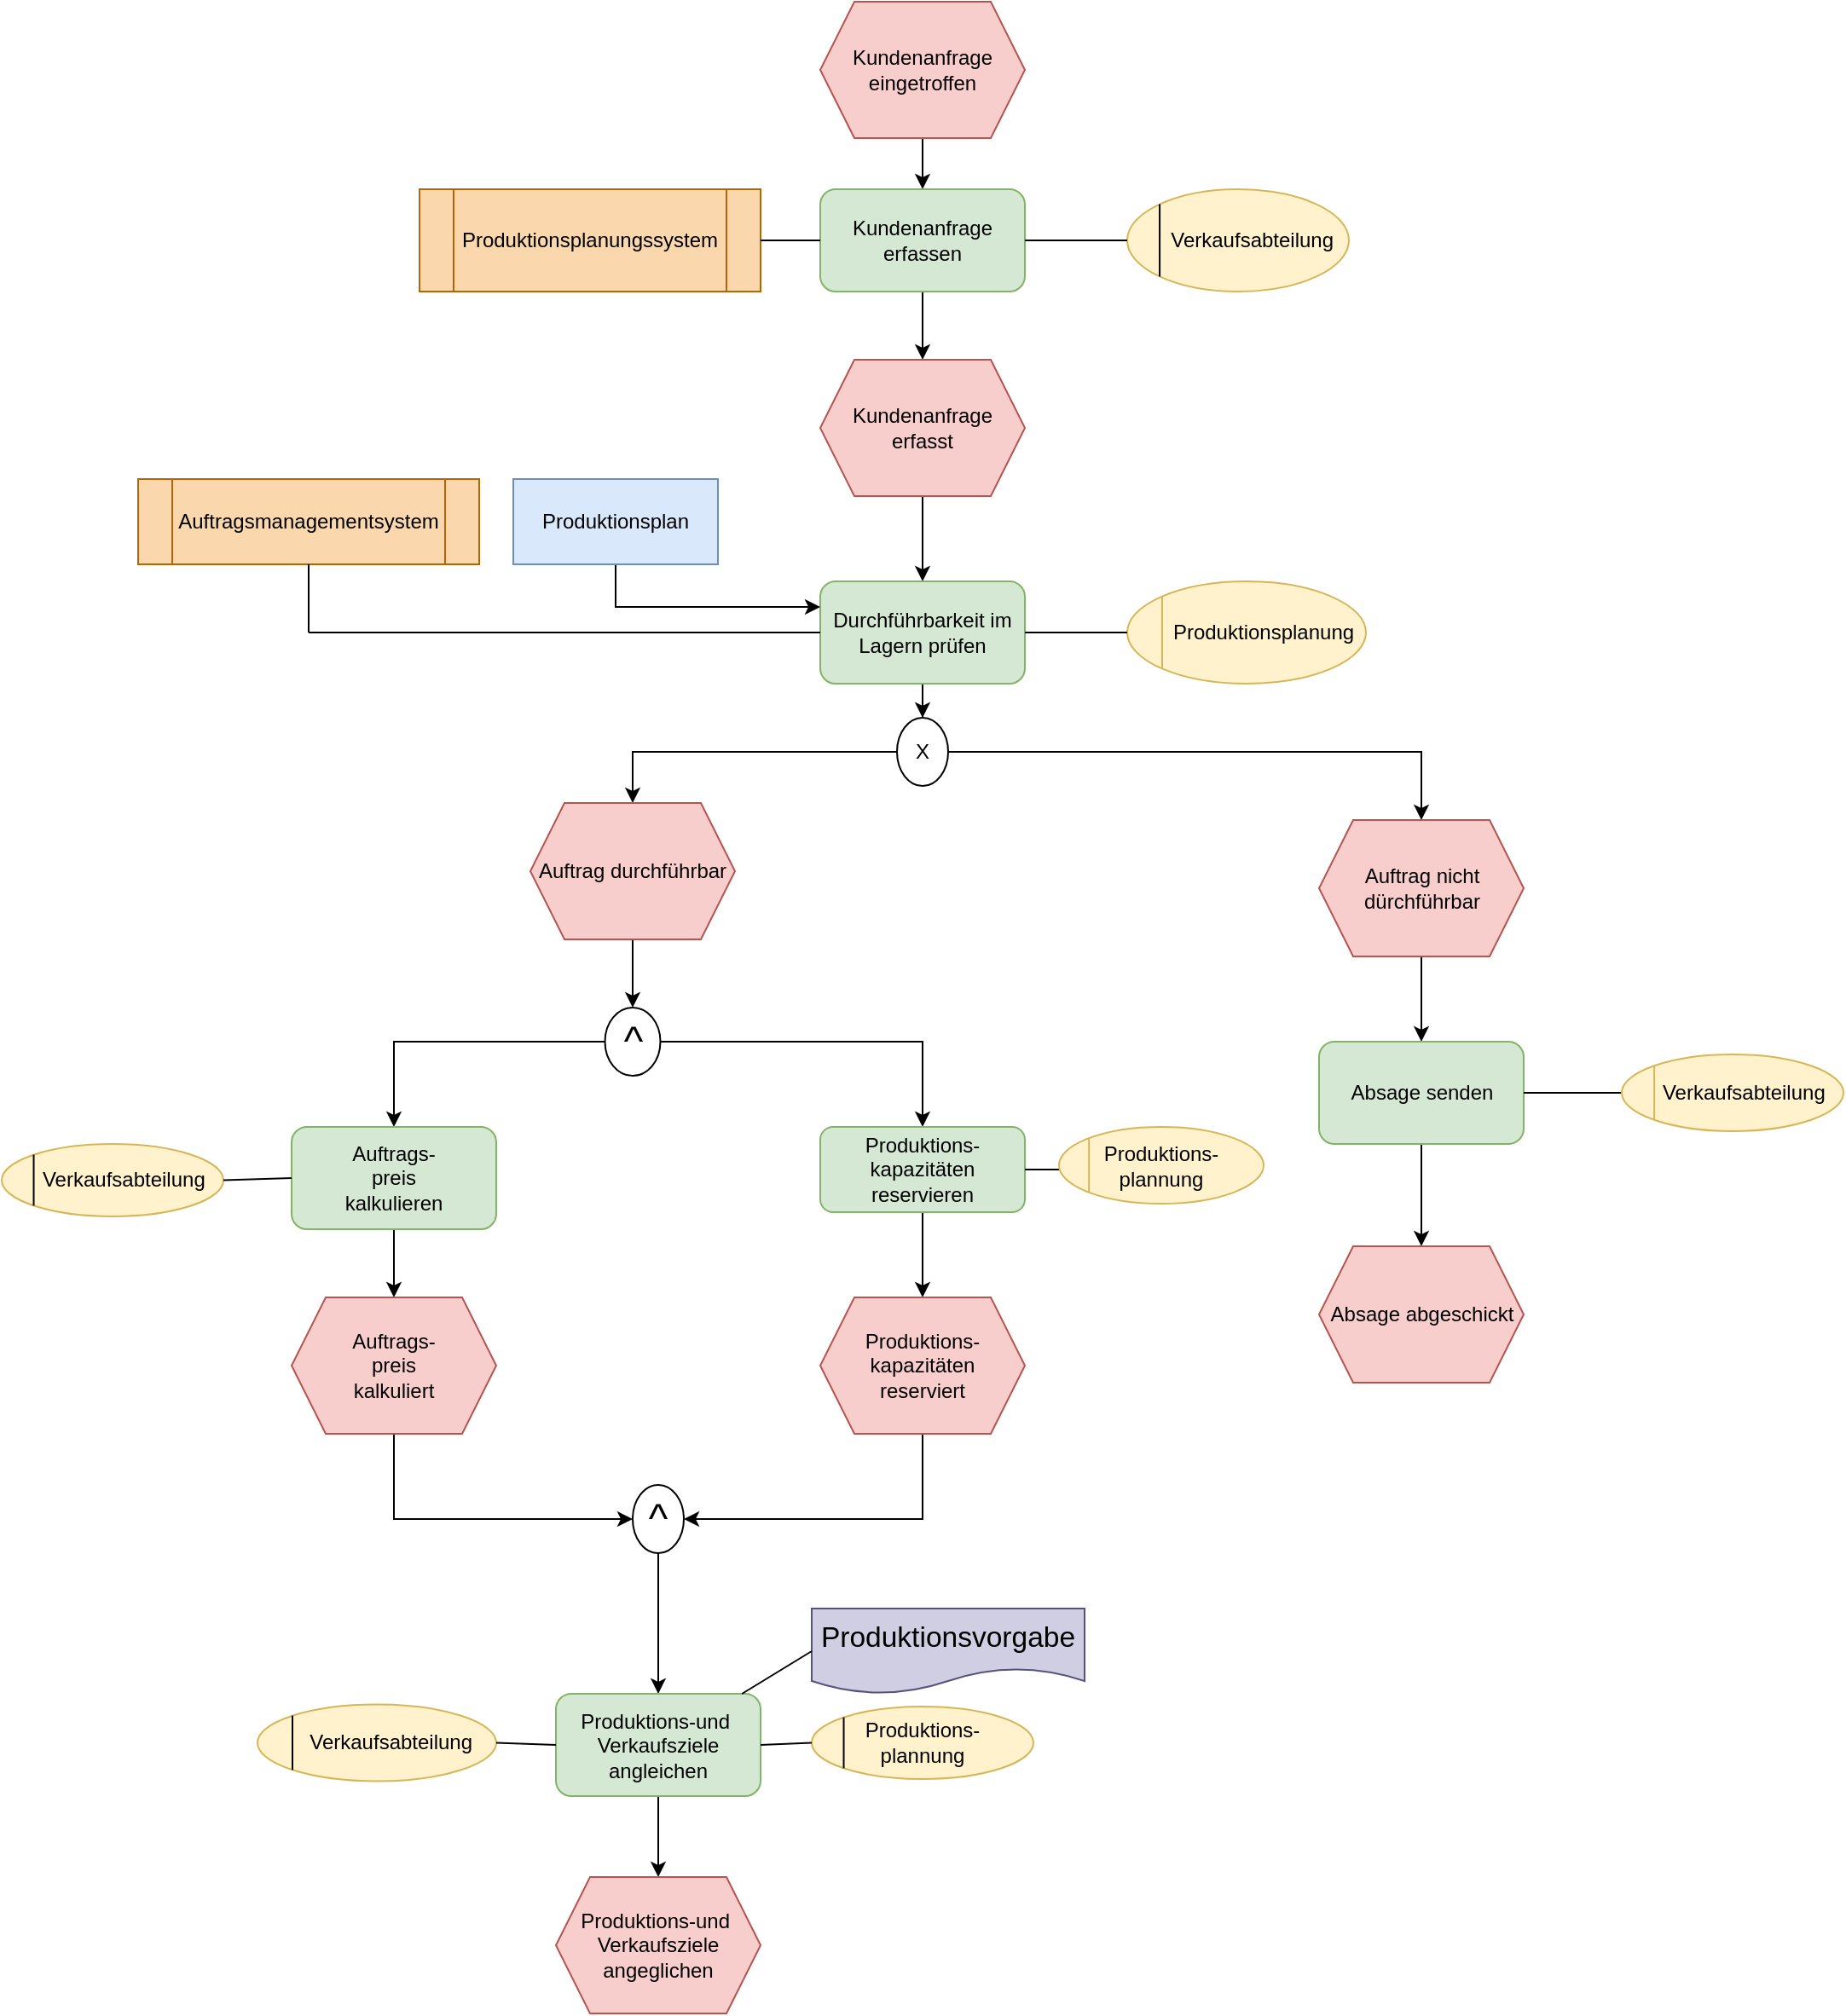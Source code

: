 <mxfile version="14.7.7" type="github">
  <diagram id="VJnUXhbjpdGkLwRrKh9C" name="Page-1">
    <mxGraphModel dx="1737" dy="440" grid="1" gridSize="10" guides="1" tooltips="1" connect="1" arrows="1" fold="1" page="1" pageScale="1" pageWidth="827" pageHeight="1169" math="0" shadow="0">
      <root>
        <mxCell id="0" />
        <mxCell id="1" parent="0" />
        <mxCell id="gdb9QcLDyDwKz7civNa3-3" value="" style="edgeStyle=orthogonalEdgeStyle;rounded=0;orthogonalLoop=1;jettySize=auto;html=1;" parent="1" source="gdb9QcLDyDwKz7civNa3-1" target="gdb9QcLDyDwKz7civNa3-2" edge="1">
          <mxGeometry relative="1" as="geometry" />
        </mxCell>
        <mxCell id="gdb9QcLDyDwKz7civNa3-1" value="Kundenanfrage eingetroffen" style="shape=hexagon;perimeter=hexagonPerimeter2;whiteSpace=wrap;html=1;fixedSize=1;fillColor=#f8cecc;strokeColor=#b85450;" parent="1" vertex="1">
          <mxGeometry x="340" y="50" width="120" height="80" as="geometry" />
        </mxCell>
        <mxCell id="gdb9QcLDyDwKz7civNa3-7" value="" style="edgeStyle=orthogonalEdgeStyle;rounded=0;orthogonalLoop=1;jettySize=auto;html=1;" parent="1" source="gdb9QcLDyDwKz7civNa3-2" target="gdb9QcLDyDwKz7civNa3-6" edge="1">
          <mxGeometry relative="1" as="geometry" />
        </mxCell>
        <mxCell id="gdb9QcLDyDwKz7civNa3-2" value="Kundenanfrage erfassen" style="rounded=1;whiteSpace=wrap;html=1;fillColor=#d5e8d4;strokeColor=#82b366;" parent="1" vertex="1">
          <mxGeometry x="340" y="160" width="120" height="60" as="geometry" />
        </mxCell>
        <mxCell id="gdb9QcLDyDwKz7civNa3-42" value="" style="edgeStyle=orthogonalEdgeStyle;rounded=0;orthogonalLoop=1;jettySize=auto;html=1;entryX=0.5;entryY=0;entryDx=0;entryDy=0;" parent="1" source="gdb9QcLDyDwKz7civNa3-6" target="gdb9QcLDyDwKz7civNa3-10" edge="1">
          <mxGeometry relative="1" as="geometry" />
        </mxCell>
        <mxCell id="gdb9QcLDyDwKz7civNa3-6" value="Kundenanfrage erfasst" style="shape=hexagon;perimeter=hexagonPerimeter2;whiteSpace=wrap;html=1;fixedSize=1;fillColor=#f8cecc;strokeColor=#b85450;" parent="1" vertex="1">
          <mxGeometry x="340" y="260" width="120" height="80" as="geometry" />
        </mxCell>
        <mxCell id="gdb9QcLDyDwKz7civNa3-15" value="" style="edgeStyle=orthogonalEdgeStyle;rounded=0;orthogonalLoop=1;jettySize=auto;html=1;" parent="1" source="gdb9QcLDyDwKz7civNa3-10" target="gdb9QcLDyDwKz7civNa3-14" edge="1">
          <mxGeometry relative="1" as="geometry" />
        </mxCell>
        <mxCell id="gdb9QcLDyDwKz7civNa3-10" value="Durchführbarkeit im Lagern prüfen" style="rounded=1;whiteSpace=wrap;html=1;fillColor=#d5e8d4;strokeColor=#82b366;" parent="1" vertex="1">
          <mxGeometry x="340" y="390" width="120" height="60" as="geometry" />
        </mxCell>
        <mxCell id="gdb9QcLDyDwKz7civNa3-38" style="edgeStyle=orthogonalEdgeStyle;rounded=0;orthogonalLoop=1;jettySize=auto;html=1;entryX=0;entryY=0.25;entryDx=0;entryDy=0;exitX=0.5;exitY=1;exitDx=0;exitDy=0;" parent="1" source="gdb9QcLDyDwKz7civNa3-11" target="gdb9QcLDyDwKz7civNa3-10" edge="1">
          <mxGeometry relative="1" as="geometry">
            <mxPoint x="220" y="400" as="targetPoint" />
          </mxGeometry>
        </mxCell>
        <mxCell id="gdb9QcLDyDwKz7civNa3-11" value="Produktionsplan" style="rounded=0;whiteSpace=wrap;html=1;fillColor=#dae8fc;strokeColor=#6c8ebf;" parent="1" vertex="1">
          <mxGeometry x="160" y="330" width="120" height="50" as="geometry" />
        </mxCell>
        <mxCell id="gdb9QcLDyDwKz7civNa3-17" value="" style="edgeStyle=orthogonalEdgeStyle;rounded=0;orthogonalLoop=1;jettySize=auto;html=1;" parent="1" source="gdb9QcLDyDwKz7civNa3-14" target="gdb9QcLDyDwKz7civNa3-16" edge="1">
          <mxGeometry relative="1" as="geometry" />
        </mxCell>
        <mxCell id="gdb9QcLDyDwKz7civNa3-20" value="" style="edgeStyle=orthogonalEdgeStyle;rounded=0;orthogonalLoop=1;jettySize=auto;html=1;entryX=0.5;entryY=0;entryDx=0;entryDy=0;" parent="1" source="gdb9QcLDyDwKz7civNa3-14" target="gdb9QcLDyDwKz7civNa3-18" edge="1">
          <mxGeometry relative="1" as="geometry">
            <mxPoint x="570" y="540" as="targetPoint" />
          </mxGeometry>
        </mxCell>
        <mxCell id="gdb9QcLDyDwKz7civNa3-14" value="X" style="ellipse;whiteSpace=wrap;html=1;rounded=1;" parent="1" vertex="1">
          <mxGeometry x="385" y="470" width="30" height="40" as="geometry" />
        </mxCell>
        <mxCell id="gdb9QcLDyDwKz7civNa3-90" style="edgeStyle=orthogonalEdgeStyle;rounded=0;orthogonalLoop=1;jettySize=auto;html=1;entryX=0.5;entryY=0;entryDx=0;entryDy=0;" parent="1" source="gdb9QcLDyDwKz7civNa3-16" target="gdb9QcLDyDwKz7civNa3-47" edge="1">
          <mxGeometry relative="1" as="geometry" />
        </mxCell>
        <mxCell id="gdb9QcLDyDwKz7civNa3-16" value="Auftrag durchführbar" style="shape=hexagon;perimeter=hexagonPerimeter2;whiteSpace=wrap;html=1;fixedSize=1;fillColor=#f8cecc;strokeColor=#b85450;" parent="1" vertex="1">
          <mxGeometry x="170" y="520" width="120" height="80" as="geometry" />
        </mxCell>
        <mxCell id="gdb9QcLDyDwKz7civNa3-22" value="" style="edgeStyle=orthogonalEdgeStyle;rounded=0;orthogonalLoop=1;jettySize=auto;html=1;entryX=0.5;entryY=0;entryDx=0;entryDy=0;" parent="1" source="gdb9QcLDyDwKz7civNa3-18" target="gdb9QcLDyDwKz7civNa3-23" edge="1">
          <mxGeometry relative="1" as="geometry">
            <mxPoint x="692.5" y="650" as="targetPoint" />
          </mxGeometry>
        </mxCell>
        <mxCell id="gdb9QcLDyDwKz7civNa3-18" value="Auftrag nicht dürchführbar" style="shape=hexagon;perimeter=hexagonPerimeter2;whiteSpace=wrap;html=1;fixedSize=1;fillColor=#f8cecc;strokeColor=#b85450;" parent="1" vertex="1">
          <mxGeometry x="632.5" y="530" width="120" height="80" as="geometry" />
        </mxCell>
        <mxCell id="gdb9QcLDyDwKz7civNa3-26" value="" style="edgeStyle=orthogonalEdgeStyle;rounded=0;orthogonalLoop=1;jettySize=auto;html=1;entryX=0.5;entryY=0;entryDx=0;entryDy=0;" parent="1" source="gdb9QcLDyDwKz7civNa3-23" target="gdb9QcLDyDwKz7civNa3-27" edge="1">
          <mxGeometry relative="1" as="geometry">
            <mxPoint x="692.5" y="810" as="targetPoint" />
          </mxGeometry>
        </mxCell>
        <mxCell id="gdb9QcLDyDwKz7civNa3-23" value="Absage senden " style="whiteSpace=wrap;html=1;rounded=1;fillColor=#d5e8d4;strokeColor=#82b366;" parent="1" vertex="1">
          <mxGeometry x="632.5" y="660" width="120" height="60" as="geometry" />
        </mxCell>
        <mxCell id="gdb9QcLDyDwKz7civNa3-27" value="Absage abgeschickt" style="shape=hexagon;perimeter=hexagonPerimeter2;whiteSpace=wrap;html=1;fixedSize=1;fillColor=#f8cecc;strokeColor=#b85450;" parent="1" vertex="1">
          <mxGeometry x="632.5" y="780" width="120" height="80" as="geometry" />
        </mxCell>
        <mxCell id="gdb9QcLDyDwKz7civNa3-35" value="&amp;nbsp;&amp;nbsp;&amp;nbsp;&amp;nbsp;&amp;nbsp; Produktionsplanung" style="ellipse;whiteSpace=wrap;html=1;fillColor=#fff2cc;strokeColor=#d6b656;" parent="1" vertex="1">
          <mxGeometry x="520" y="390" width="140" height="60" as="geometry" />
        </mxCell>
        <mxCell id="gdb9QcLDyDwKz7civNa3-41" value="" style="endArrow=none;html=1;exitX=1;exitY=0.5;exitDx=0;exitDy=0;entryX=0;entryY=0.5;entryDx=0;entryDy=0;" parent="1" source="gdb9QcLDyDwKz7civNa3-10" target="gdb9QcLDyDwKz7civNa3-35" edge="1">
          <mxGeometry width="50" height="50" relative="1" as="geometry">
            <mxPoint x="380" y="370" as="sourcePoint" />
            <mxPoint x="430" y="320" as="targetPoint" />
          </mxGeometry>
        </mxCell>
        <mxCell id="gdb9QcLDyDwKz7civNa3-43" value="&amp;nbsp;&amp;nbsp;&amp;nbsp;&amp;nbsp; Verkaufsabteilung" style="ellipse;whiteSpace=wrap;html=1;fillColor=#fff2cc;strokeColor=#d6b656;" parent="1" vertex="1">
          <mxGeometry x="520" y="160" width="130" height="60" as="geometry" />
        </mxCell>
        <mxCell id="gdb9QcLDyDwKz7civNa3-44" value="" style="endArrow=none;html=1;exitX=1;exitY=0.5;exitDx=0;exitDy=0;entryX=0;entryY=0.5;entryDx=0;entryDy=0;" parent="1" source="gdb9QcLDyDwKz7civNa3-2" target="gdb9QcLDyDwKz7civNa3-43" edge="1">
          <mxGeometry width="50" height="50" relative="1" as="geometry">
            <mxPoint x="450" y="210" as="sourcePoint" />
            <mxPoint x="510" y="210" as="targetPoint" />
          </mxGeometry>
        </mxCell>
        <mxCell id="gdb9QcLDyDwKz7civNa3-67" style="edgeStyle=orthogonalEdgeStyle;rounded=0;orthogonalLoop=1;jettySize=auto;html=1;entryX=0.5;entryY=0;entryDx=0;entryDy=0;" parent="1" source="gdb9QcLDyDwKz7civNa3-47" target="gdb9QcLDyDwKz7civNa3-65" edge="1">
          <mxGeometry relative="1" as="geometry" />
        </mxCell>
        <mxCell id="gdb9QcLDyDwKz7civNa3-91" style="edgeStyle=orthogonalEdgeStyle;rounded=0;orthogonalLoop=1;jettySize=auto;html=1;exitX=1;exitY=0.5;exitDx=0;exitDy=0;entryX=0.5;entryY=0;entryDx=0;entryDy=0;" parent="1" source="gdb9QcLDyDwKz7civNa3-47" target="gdb9QcLDyDwKz7civNa3-51" edge="1">
          <mxGeometry relative="1" as="geometry" />
        </mxCell>
        <mxCell id="gdb9QcLDyDwKz7civNa3-47" value="&lt;font style=&quot;font-size: 24px&quot;&gt;^&lt;/font&gt;" style="ellipse;whiteSpace=wrap;html=1;rounded=1;" parent="1" vertex="1">
          <mxGeometry x="213.75" y="640" width="32.5" height="40" as="geometry" />
        </mxCell>
        <mxCell id="gdb9QcLDyDwKz7civNa3-53" value="" style="edgeStyle=orthogonalEdgeStyle;rounded=0;orthogonalLoop=1;jettySize=auto;html=1;" parent="1" source="gdb9QcLDyDwKz7civNa3-51" target="gdb9QcLDyDwKz7civNa3-52" edge="1">
          <mxGeometry relative="1" as="geometry" />
        </mxCell>
        <mxCell id="gdb9QcLDyDwKz7civNa3-51" value="&lt;div&gt;Produktions-&lt;/div&gt;&lt;div&gt;kapazitäten reservieren&lt;br&gt;&lt;/div&gt;" style="rounded=1;whiteSpace=wrap;html=1;fillColor=#d5e8d4;strokeColor=#82b366;" parent="1" vertex="1">
          <mxGeometry x="340" y="710" width="120" height="50" as="geometry" />
        </mxCell>
        <mxCell id="gdb9QcLDyDwKz7civNa3-88" style="edgeStyle=orthogonalEdgeStyle;rounded=0;orthogonalLoop=1;jettySize=auto;html=1;entryX=1;entryY=0.5;entryDx=0;entryDy=0;exitX=0.5;exitY=1;exitDx=0;exitDy=0;" parent="1" source="gdb9QcLDyDwKz7civNa3-52" target="gdb9QcLDyDwKz7civNa3-54" edge="1">
          <mxGeometry relative="1" as="geometry" />
        </mxCell>
        <mxCell id="gdb9QcLDyDwKz7civNa3-52" value="&lt;div&gt;Produktions-&lt;/div&gt;&lt;div&gt;kapazitäten&lt;/div&gt;&lt;div&gt;reserviert&lt;br&gt;&lt;/div&gt;" style="shape=hexagon;perimeter=hexagonPerimeter2;whiteSpace=wrap;html=1;fixedSize=1;fillColor=#f8cecc;strokeColor=#b85450;" parent="1" vertex="1">
          <mxGeometry x="340" y="810" width="120" height="80" as="geometry" />
        </mxCell>
        <mxCell id="gdb9QcLDyDwKz7civNa3-58" value="" style="edgeStyle=orthogonalEdgeStyle;rounded=0;orthogonalLoop=1;jettySize=auto;html=1;" parent="1" source="gdb9QcLDyDwKz7civNa3-54" target="gdb9QcLDyDwKz7civNa3-57" edge="1">
          <mxGeometry relative="1" as="geometry" />
        </mxCell>
        <mxCell id="gdb9QcLDyDwKz7civNa3-54" value="&lt;font style=&quot;font-size: 24px&quot;&gt;^&lt;/font&gt;" style="ellipse;whiteSpace=wrap;html=1;rounded=1;" parent="1" vertex="1">
          <mxGeometry x="230" y="920" width="30" height="40" as="geometry" />
        </mxCell>
        <mxCell id="gdb9QcLDyDwKz7civNa3-62" value="" style="edgeStyle=orthogonalEdgeStyle;rounded=0;orthogonalLoop=1;jettySize=auto;html=1;" parent="1" source="gdb9QcLDyDwKz7civNa3-57" target="gdb9QcLDyDwKz7civNa3-61" edge="1">
          <mxGeometry relative="1" as="geometry" />
        </mxCell>
        <mxCell id="gdb9QcLDyDwKz7civNa3-57" value="Produktions-und&amp;nbsp; Verkaufsziele angleichen" style="rounded=1;whiteSpace=wrap;html=1;fillColor=#d5e8d4;strokeColor=#82b366;" parent="1" vertex="1">
          <mxGeometry x="185" y="1042.5" width="120" height="60" as="geometry" />
        </mxCell>
        <mxCell id="gdb9QcLDyDwKz7civNa3-59" value="&lt;div&gt;Produktions-&lt;/div&gt;&lt;div&gt;plannung&lt;br&gt;&lt;/div&gt;" style="ellipse;whiteSpace=wrap;html=1;fillColor=#fff2cc;strokeColor=#d6b656;" parent="1" vertex="1">
          <mxGeometry x="335" y="1050" width="130" height="42.5" as="geometry" />
        </mxCell>
        <mxCell id="gdb9QcLDyDwKz7civNa3-60" value="" style="endArrow=none;html=1;exitX=1;exitY=0.5;exitDx=0;exitDy=0;entryX=0;entryY=0.5;entryDx=0;entryDy=0;" parent="1" source="gdb9QcLDyDwKz7civNa3-57" target="gdb9QcLDyDwKz7civNa3-59" edge="1">
          <mxGeometry width="50" height="50" relative="1" as="geometry">
            <mxPoint x="380" y="1010" as="sourcePoint" />
            <mxPoint x="430" y="960" as="targetPoint" />
          </mxGeometry>
        </mxCell>
        <mxCell id="gdb9QcLDyDwKz7civNa3-61" value="Produktions-und&amp;nbsp; Verkaufsziele angeglichen" style="shape=hexagon;perimeter=hexagonPerimeter2;whiteSpace=wrap;html=1;fixedSize=1;fillColor=#f8cecc;strokeColor=#b85450;" parent="1" vertex="1">
          <mxGeometry x="185" y="1150" width="120" height="80" as="geometry" />
        </mxCell>
        <mxCell id="gdb9QcLDyDwKz7civNa3-63" value="" style="endArrow=none;html=1;exitX=1;exitY=0.5;exitDx=0;exitDy=0;" parent="1" source="gdb9QcLDyDwKz7civNa3-51" edge="1">
          <mxGeometry width="50" height="50" relative="1" as="geometry">
            <mxPoint x="460" y="734.5" as="sourcePoint" />
            <mxPoint x="500" y="735" as="targetPoint" />
          </mxGeometry>
        </mxCell>
        <mxCell id="gdb9QcLDyDwKz7civNa3-64" value="&lt;div&gt;Produktions-&lt;/div&gt;&lt;div&gt;plannung&lt;br&gt;&lt;/div&gt;" style="ellipse;whiteSpace=wrap;html=1;fillColor=#fff2cc;strokeColor=#d6b656;" parent="1" vertex="1">
          <mxGeometry x="480" y="710" width="120" height="45" as="geometry" />
        </mxCell>
        <mxCell id="gdb9QcLDyDwKz7civNa3-68" style="edgeStyle=orthogonalEdgeStyle;rounded=0;orthogonalLoop=1;jettySize=auto;html=1;entryX=0.5;entryY=0;entryDx=0;entryDy=0;" parent="1" source="gdb9QcLDyDwKz7civNa3-65" target="gdb9QcLDyDwKz7civNa3-66" edge="1">
          <mxGeometry relative="1" as="geometry" />
        </mxCell>
        <mxCell id="gdb9QcLDyDwKz7civNa3-65" value="&lt;div&gt;Auftrags-&lt;/div&gt;&lt;div&gt;preis&lt;/div&gt;&lt;div&gt;kalkulieren&lt;br&gt;&lt;/div&gt;" style="rounded=1;whiteSpace=wrap;html=1;fillColor=#d5e8d4;strokeColor=#82b366;" parent="1" vertex="1">
          <mxGeometry x="30" y="710" width="120" height="60" as="geometry" />
        </mxCell>
        <mxCell id="gdb9QcLDyDwKz7civNa3-69" style="edgeStyle=orthogonalEdgeStyle;rounded=0;orthogonalLoop=1;jettySize=auto;html=1;entryX=0;entryY=0.5;entryDx=0;entryDy=0;exitX=0.5;exitY=1;exitDx=0;exitDy=0;" parent="1" source="gdb9QcLDyDwKz7civNa3-66" target="gdb9QcLDyDwKz7civNa3-54" edge="1">
          <mxGeometry relative="1" as="geometry" />
        </mxCell>
        <mxCell id="gdb9QcLDyDwKz7civNa3-66" value="&lt;div&gt;Auftrags-&lt;/div&gt;&lt;div&gt;preis&lt;/div&gt;&lt;div&gt;kalkuliert&lt;br&gt;&lt;/div&gt;" style="shape=hexagon;perimeter=hexagonPerimeter2;whiteSpace=wrap;html=1;fixedSize=1;fillColor=#f8cecc;strokeColor=#b85450;" parent="1" vertex="1">
          <mxGeometry x="30" y="810" width="120" height="80" as="geometry" />
        </mxCell>
        <mxCell id="gdb9QcLDyDwKz7civNa3-70" value="" style="endArrow=none;html=1;exitX=1;exitY=0.5;exitDx=0;exitDy=0;entryX=0;entryY=0.5;entryDx=0;entryDy=0;" parent="1" source="gdb9QcLDyDwKz7civNa3-23" target="gdb9QcLDyDwKz7civNa3-71" edge="1">
          <mxGeometry width="50" height="50" relative="1" as="geometry">
            <mxPoint x="770" y="749.5" as="sourcePoint" />
            <mxPoint x="820" y="749.5" as="targetPoint" />
          </mxGeometry>
        </mxCell>
        <mxCell id="gdb9QcLDyDwKz7civNa3-71" value="&amp;nbsp;&amp;nbsp;&amp;nbsp; Verkaufsabteilung" style="ellipse;whiteSpace=wrap;html=1;fillColor=#fff2cc;strokeColor=#d6b656;" parent="1" vertex="1">
          <mxGeometry x="810" y="667.5" width="130" height="45" as="geometry" />
        </mxCell>
        <mxCell id="gdb9QcLDyDwKz7civNa3-72" value="" style="endArrow=none;html=1;exitX=0;exitY=1;exitDx=0;exitDy=0;entryX=0;entryY=0;entryDx=0;entryDy=0;" parent="1" source="gdb9QcLDyDwKz7civNa3-59" target="gdb9QcLDyDwKz7civNa3-59" edge="1">
          <mxGeometry width="50" height="50" relative="1" as="geometry">
            <mxPoint x="540" y="950" as="sourcePoint" />
            <mxPoint x="590" y="900" as="targetPoint" />
          </mxGeometry>
        </mxCell>
        <mxCell id="gdb9QcLDyDwKz7civNa3-75" value="" style="endArrow=none;html=1;entryX=0;entryY=0;entryDx=0;entryDy=0;exitX=0;exitY=1;exitDx=0;exitDy=0;fillColor=#fff2cc;strokeColor=#d6b656;" parent="1" source="gdb9QcLDyDwKz7civNa3-64" target="gdb9QcLDyDwKz7civNa3-64" edge="1">
          <mxGeometry width="50" height="50" relative="1" as="geometry">
            <mxPoint x="540" y="950" as="sourcePoint" />
            <mxPoint x="590" y="900" as="targetPoint" />
          </mxGeometry>
        </mxCell>
        <mxCell id="gdb9QcLDyDwKz7civNa3-76" value="" style="endArrow=none;html=1;entryX=0;entryY=0;entryDx=0;entryDy=0;exitX=0;exitY=1;exitDx=0;exitDy=0;gradientColor=#ffd966;fillColor=#fff2cc;strokeColor=#d6b656;" parent="1" source="gdb9QcLDyDwKz7civNa3-71" target="gdb9QcLDyDwKz7civNa3-71" edge="1">
          <mxGeometry width="50" height="50" relative="1" as="geometry">
            <mxPoint x="540" y="800" as="sourcePoint" />
            <mxPoint x="590" y="750" as="targetPoint" />
          </mxGeometry>
        </mxCell>
        <mxCell id="gdb9QcLDyDwKz7civNa3-78" value="" style="endArrow=none;html=1;exitX=0;exitY=1;exitDx=0;exitDy=0;entryX=0;entryY=0;entryDx=0;entryDy=0;" parent="1" source="gdb9QcLDyDwKz7civNa3-43" target="gdb9QcLDyDwKz7civNa3-43" edge="1">
          <mxGeometry width="50" height="50" relative="1" as="geometry">
            <mxPoint x="510" y="350" as="sourcePoint" />
            <mxPoint x="540" y="170" as="targetPoint" />
          </mxGeometry>
        </mxCell>
        <mxCell id="gdb9QcLDyDwKz7civNa3-79" value="" style="endArrow=none;html=1;exitX=0;exitY=0;exitDx=0;exitDy=0;entryX=0;entryY=1;entryDx=0;entryDy=0;gradientColor=#ffd966;fillColor=#fff2cc;strokeColor=#d6b656;" parent="1" source="gdb9QcLDyDwKz7civNa3-35" target="gdb9QcLDyDwKz7civNa3-35" edge="1">
          <mxGeometry width="50" height="50" relative="1" as="geometry">
            <mxPoint x="510" y="350" as="sourcePoint" />
            <mxPoint x="560" y="300" as="targetPoint" />
          </mxGeometry>
        </mxCell>
        <mxCell id="gdb9QcLDyDwKz7civNa3-80" value="Produktionsplanungssystem" style="shape=process;whiteSpace=wrap;html=1;backgroundOutline=1;fillColor=#fad7ac;strokeColor=#b46504;" parent="1" vertex="1">
          <mxGeometry x="105" y="160" width="200" height="60" as="geometry" />
        </mxCell>
        <mxCell id="gdb9QcLDyDwKz7civNa3-81" value="" style="endArrow=none;html=1;exitX=0;exitY=0.5;exitDx=0;exitDy=0;entryX=1;entryY=0.5;entryDx=0;entryDy=0;" parent="1" source="gdb9QcLDyDwKz7civNa3-2" target="gdb9QcLDyDwKz7civNa3-80" edge="1">
          <mxGeometry width="50" height="50" relative="1" as="geometry">
            <mxPoint x="580" y="380" as="sourcePoint" />
            <mxPoint x="630" y="330" as="targetPoint" />
          </mxGeometry>
        </mxCell>
        <mxCell id="gdb9QcLDyDwKz7civNa3-82" value="&amp;nbsp;&amp;nbsp;&amp;nbsp; Verkaufsabteilung" style="ellipse;whiteSpace=wrap;html=1;fillColor=#fff2cc;strokeColor=#d6b656;" parent="1" vertex="1">
          <mxGeometry x="-140" y="720" width="130" height="42.5" as="geometry" />
        </mxCell>
        <mxCell id="gdb9QcLDyDwKz7civNa3-83" value="" style="endArrow=none;html=1;exitX=1;exitY=0.5;exitDx=0;exitDy=0;entryX=0;entryY=0.5;entryDx=0;entryDy=0;" parent="1" source="gdb9QcLDyDwKz7civNa3-82" target="gdb9QcLDyDwKz7civNa3-65" edge="1">
          <mxGeometry width="50" height="50" relative="1" as="geometry">
            <mxPoint x="470" y="1010" as="sourcePoint" />
            <mxPoint x="500.0" y="1010" as="targetPoint" />
            <Array as="points" />
          </mxGeometry>
        </mxCell>
        <mxCell id="gdb9QcLDyDwKz7civNa3-84" value="" style="endArrow=none;html=1;entryX=0;entryY=0;entryDx=0;entryDy=0;exitX=0;exitY=1;exitDx=0;exitDy=0;" parent="1" source="gdb9QcLDyDwKz7civNa3-82" target="gdb9QcLDyDwKz7civNa3-82" edge="1">
          <mxGeometry width="50" height="50" relative="1" as="geometry">
            <mxPoint x="506.46" y="757.981" as="sourcePoint" />
            <mxPoint x="506.46" y="727.019" as="targetPoint" />
          </mxGeometry>
        </mxCell>
        <mxCell id="gdb9QcLDyDwKz7civNa3-85" value="&amp;nbsp;&amp;nbsp;&amp;nbsp;&amp;nbsp; Verkaufsabteilung" style="ellipse;whiteSpace=wrap;html=1;fillColor=#fff2cc;strokeColor=#d6b656;" parent="1" vertex="1">
          <mxGeometry x="10" y="1048.75" width="140" height="45" as="geometry" />
        </mxCell>
        <mxCell id="gdb9QcLDyDwKz7civNa3-86" value="" style="endArrow=none;html=1;exitX=1;exitY=0.5;exitDx=0;exitDy=0;entryX=0;entryY=0.5;entryDx=0;entryDy=0;" parent="1" source="gdb9QcLDyDwKz7civNa3-85" target="gdb9QcLDyDwKz7civNa3-57" edge="1">
          <mxGeometry width="50" height="50" relative="1" as="geometry">
            <mxPoint x="4.547e-12" y="751.25" as="sourcePoint" />
            <mxPoint x="40" y="750" as="targetPoint" />
            <Array as="points" />
          </mxGeometry>
        </mxCell>
        <mxCell id="gdb9QcLDyDwKz7civNa3-87" value="" style="endArrow=none;html=1;entryX=0;entryY=0;entryDx=0;entryDy=0;exitX=0;exitY=1;exitDx=0;exitDy=0;" parent="1" source="gdb9QcLDyDwKz7civNa3-85" target="gdb9QcLDyDwKz7civNa3-85" edge="1">
          <mxGeometry width="50" height="50" relative="1" as="geometry">
            <mxPoint x="-111.987" y="765.933" as="sourcePoint" />
            <mxPoint x="-111.987" y="736.567" as="targetPoint" />
          </mxGeometry>
        </mxCell>
        <mxCell id="smW2dakd10ROSe2AIAeY-1" value="&lt;span class=&quot;markedContent&quot; id=&quot;page3R_mcid3&quot;&gt;&lt;span style=&quot;left: 112.544px ; top: 608.418px ; font-size: 16.78px ; font-family: sans-serif ; transform: scalex(0.907)&quot; dir=&quot;ltr&quot;&gt;Produktionsvorgabe&lt;/span&gt;&lt;/span&gt;" style="shape=document;whiteSpace=wrap;html=1;boundedLbl=1;fillColor=#d0cee2;strokeColor=#56517e;" vertex="1" parent="1">
          <mxGeometry x="335" y="992.5" width="160" height="50" as="geometry" />
        </mxCell>
        <mxCell id="smW2dakd10ROSe2AIAeY-2" value="" style="endArrow=none;html=1;entryX=0;entryY=0.5;entryDx=0;entryDy=0;" edge="1" parent="1" source="gdb9QcLDyDwKz7civNa3-57" target="smW2dakd10ROSe2AIAeY-1">
          <mxGeometry width="50" height="50" relative="1" as="geometry">
            <mxPoint x="80" y="1130" as="sourcePoint" />
            <mxPoint x="130" y="1080" as="targetPoint" />
          </mxGeometry>
        </mxCell>
        <mxCell id="smW2dakd10ROSe2AIAeY-3" value="Auftragsmanagementsystem" style="shape=process;whiteSpace=wrap;html=1;backgroundOutline=1;fillColor=#fad7ac;strokeColor=#b46504;" vertex="1" parent="1">
          <mxGeometry x="-60" y="330" width="200" height="50" as="geometry" />
        </mxCell>
        <mxCell id="smW2dakd10ROSe2AIAeY-7" value="" style="endArrow=none;html=1;entryX=0;entryY=0.5;entryDx=0;entryDy=0;" edge="1" parent="1" target="gdb9QcLDyDwKz7civNa3-10">
          <mxGeometry width="50" height="50" relative="1" as="geometry">
            <mxPoint x="40" y="420" as="sourcePoint" />
            <mxPoint x="300" y="290" as="targetPoint" />
          </mxGeometry>
        </mxCell>
        <mxCell id="smW2dakd10ROSe2AIAeY-8" value="" style="endArrow=none;html=1;entryX=0.5;entryY=1;entryDx=0;entryDy=0;" edge="1" parent="1" target="smW2dakd10ROSe2AIAeY-3">
          <mxGeometry width="50" height="50" relative="1" as="geometry">
            <mxPoint x="40" y="420" as="sourcePoint" />
            <mxPoint x="300" y="290" as="targetPoint" />
          </mxGeometry>
        </mxCell>
      </root>
    </mxGraphModel>
  </diagram>
</mxfile>
